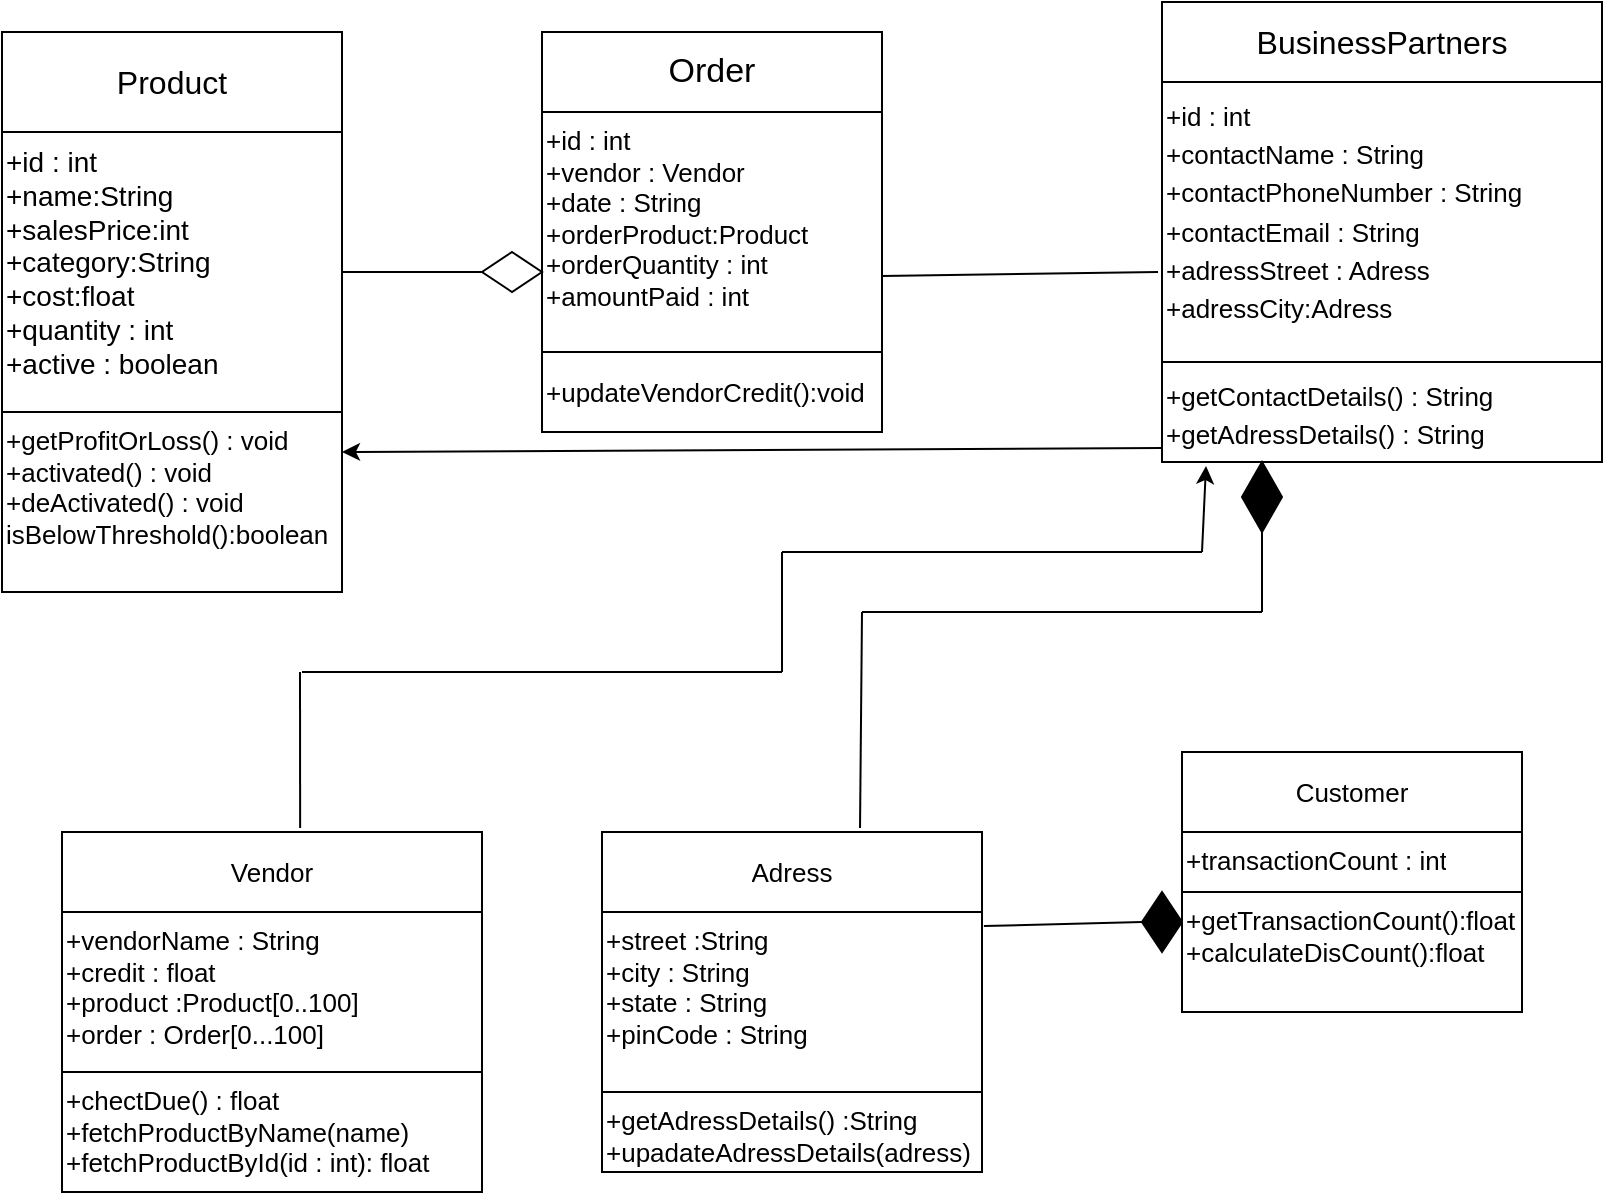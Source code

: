 <mxfile version="16.5.1" type="device"><diagram id="3TON-mJ8jNwG5ZLXVewS" name="Page-1"><mxGraphModel dx="868" dy="553" grid="1" gridSize="10" guides="1" tooltips="1" connect="1" arrows="1" fold="1" page="1" pageScale="1" pageWidth="850" pageHeight="1100" math="0" shadow="0"><root><mxCell id="0"/><mxCell id="1" parent="0"/><mxCell id="o2mToMO28aoxRmiDncfJ-9" value="" style="shape=table;startSize=0;container=1;collapsible=0;childLayout=tableLayout;fontSize=8;" vertex="1" parent="1"><mxGeometry x="10" y="80" width="170" height="280" as="geometry"/></mxCell><mxCell id="o2mToMO28aoxRmiDncfJ-10" value="" style="shape=tableRow;horizontal=0;startSize=0;swimlaneHead=0;swimlaneBody=0;top=0;left=0;bottom=0;right=0;collapsible=0;dropTarget=0;fillColor=none;points=[[0,0.5],[1,0.5]];portConstraint=eastwest;fontSize=8;" vertex="1" parent="o2mToMO28aoxRmiDncfJ-9"><mxGeometry width="170" height="50" as="geometry"/></mxCell><mxCell id="o2mToMO28aoxRmiDncfJ-11" value="&lt;h5&gt;&lt;font style=&quot;font-weight: normal ; font-size: 16px&quot;&gt;Product&lt;/font&gt;&lt;/h5&gt;" style="shape=partialRectangle;html=1;whiteSpace=wrap;connectable=0;overflow=hidden;fillColor=none;top=0;left=0;bottom=0;right=0;pointerEvents=1;fontSize=8;" vertex="1" parent="o2mToMO28aoxRmiDncfJ-10"><mxGeometry width="170" height="50" as="geometry"><mxRectangle width="170" height="50" as="alternateBounds"/></mxGeometry></mxCell><mxCell id="o2mToMO28aoxRmiDncfJ-12" value="" style="shape=tableRow;horizontal=0;startSize=0;swimlaneHead=0;swimlaneBody=0;top=0;left=0;bottom=0;right=0;collapsible=0;dropTarget=0;fillColor=none;points=[[0,0.5],[1,0.5]];portConstraint=eastwest;fontSize=8;" vertex="1" parent="o2mToMO28aoxRmiDncfJ-9"><mxGeometry y="50" width="170" height="140" as="geometry"/></mxCell><mxCell id="o2mToMO28aoxRmiDncfJ-13" value="&lt;font style=&quot;font-size: 14px&quot;&gt;+id : int&lt;br&gt;+name:String&lt;br&gt;+salesPrice:int&lt;br&gt;+category:String&lt;br&gt;+cost:float&lt;br&gt;+quantity : int&lt;br&gt;+active : boolean&lt;br&gt;&lt;/font&gt;" style="shape=partialRectangle;html=1;whiteSpace=wrap;connectable=0;overflow=hidden;fillColor=none;top=0;left=0;bottom=0;right=0;pointerEvents=1;fontSize=8;verticalAlign=top;align=left;" vertex="1" parent="o2mToMO28aoxRmiDncfJ-12"><mxGeometry width="170" height="140" as="geometry"><mxRectangle width="170" height="140" as="alternateBounds"/></mxGeometry></mxCell><mxCell id="o2mToMO28aoxRmiDncfJ-14" value="" style="shape=tableRow;horizontal=0;startSize=0;swimlaneHead=0;swimlaneBody=0;top=0;left=0;bottom=0;right=0;collapsible=0;dropTarget=0;fillColor=none;points=[[0,0.5],[1,0.5]];portConstraint=eastwest;fontSize=8;" vertex="1" parent="o2mToMO28aoxRmiDncfJ-9"><mxGeometry y="190" width="170" height="90" as="geometry"/></mxCell><mxCell id="o2mToMO28aoxRmiDncfJ-15" value="&lt;font style=&quot;font-size: 13px&quot;&gt;+getProfitOrLoss() : void&lt;br&gt;+activated() : void&lt;br&gt;+deActivated() : void&lt;br&gt;isBelowThreshold():boolean&lt;br&gt;&lt;/font&gt;" style="shape=partialRectangle;html=1;whiteSpace=wrap;connectable=0;overflow=hidden;fillColor=none;top=0;left=0;bottom=0;right=0;pointerEvents=1;fontSize=8;verticalAlign=top;align=left;" vertex="1" parent="o2mToMO28aoxRmiDncfJ-14"><mxGeometry width="170" height="90" as="geometry"><mxRectangle width="170" height="90" as="alternateBounds"/></mxGeometry></mxCell><mxCell id="o2mToMO28aoxRmiDncfJ-16" value="" style="shape=table;startSize=0;container=1;collapsible=0;childLayout=tableLayout;fontSize=13;" vertex="1" parent="1"><mxGeometry x="280" y="80" width="170" height="200" as="geometry"/></mxCell><mxCell id="o2mToMO28aoxRmiDncfJ-17" value="" style="shape=tableRow;horizontal=0;startSize=0;swimlaneHead=0;swimlaneBody=0;top=0;left=0;bottom=0;right=0;collapsible=0;dropTarget=0;fillColor=none;points=[[0,0.5],[1,0.5]];portConstraint=eastwest;fontSize=13;" vertex="1" parent="o2mToMO28aoxRmiDncfJ-16"><mxGeometry width="170" height="40" as="geometry"/></mxCell><mxCell id="o2mToMO28aoxRmiDncfJ-18" value="&lt;font style=&quot;font-size: 17px&quot;&gt;Order&lt;/font&gt;" style="shape=partialRectangle;html=1;whiteSpace=wrap;connectable=0;overflow=hidden;fillColor=none;top=0;left=0;bottom=0;right=0;pointerEvents=1;fontSize=13;" vertex="1" parent="o2mToMO28aoxRmiDncfJ-17"><mxGeometry width="170" height="40" as="geometry"><mxRectangle width="170" height="40" as="alternateBounds"/></mxGeometry></mxCell><mxCell id="o2mToMO28aoxRmiDncfJ-19" value="" style="shape=tableRow;horizontal=0;startSize=0;swimlaneHead=0;swimlaneBody=0;top=0;left=0;bottom=0;right=0;collapsible=0;dropTarget=0;fillColor=none;points=[[0,0.5],[1,0.5]];portConstraint=eastwest;fontSize=13;" vertex="1" parent="o2mToMO28aoxRmiDncfJ-16"><mxGeometry y="40" width="170" height="120" as="geometry"/></mxCell><mxCell id="o2mToMO28aoxRmiDncfJ-20" value="+id : int&lt;br&gt;+vendor : Vendor&lt;br&gt;+date : String&lt;br&gt;+orderProduct:Product&lt;br&gt;+orderQuantity : int&lt;br&gt;+amountPaid : int" style="shape=partialRectangle;html=1;whiteSpace=wrap;connectable=0;overflow=hidden;fillColor=none;top=0;left=0;bottom=0;right=0;pointerEvents=1;fontSize=13;verticalAlign=top;align=left;" vertex="1" parent="o2mToMO28aoxRmiDncfJ-19"><mxGeometry width="170" height="120" as="geometry"><mxRectangle width="170" height="120" as="alternateBounds"/></mxGeometry></mxCell><mxCell id="o2mToMO28aoxRmiDncfJ-21" value="" style="shape=tableRow;horizontal=0;startSize=0;swimlaneHead=0;swimlaneBody=0;top=0;left=0;bottom=0;right=0;collapsible=0;dropTarget=0;fillColor=none;points=[[0,0.5],[1,0.5]];portConstraint=eastwest;fontSize=13;" vertex="1" parent="o2mToMO28aoxRmiDncfJ-16"><mxGeometry y="160" width="170" height="40" as="geometry"/></mxCell><mxCell id="o2mToMO28aoxRmiDncfJ-22" value="+updateVendorCredit():void" style="shape=partialRectangle;html=1;whiteSpace=wrap;connectable=0;overflow=hidden;fillColor=none;top=0;left=0;bottom=0;right=0;pointerEvents=1;fontSize=13;align=left;" vertex="1" parent="o2mToMO28aoxRmiDncfJ-21"><mxGeometry width="170" height="40" as="geometry"><mxRectangle width="170" height="40" as="alternateBounds"/></mxGeometry></mxCell><mxCell id="o2mToMO28aoxRmiDncfJ-23" value="" style="shape=table;startSize=0;container=1;collapsible=0;childLayout=tableLayout;fontSize=16;" vertex="1" parent="1"><mxGeometry x="590" y="65" width="220" height="230" as="geometry"/></mxCell><mxCell id="o2mToMO28aoxRmiDncfJ-24" value="" style="shape=tableRow;horizontal=0;startSize=0;swimlaneHead=0;swimlaneBody=0;top=0;left=0;bottom=0;right=0;collapsible=0;dropTarget=0;fillColor=none;points=[[0,0.5],[1,0.5]];portConstraint=eastwest;fontSize=16;" vertex="1" parent="o2mToMO28aoxRmiDncfJ-23"><mxGeometry width="220" height="40" as="geometry"/></mxCell><mxCell id="o2mToMO28aoxRmiDncfJ-25" value="BusinessPartners" style="shape=partialRectangle;html=1;whiteSpace=wrap;connectable=0;overflow=hidden;fillColor=none;top=0;left=0;bottom=0;right=0;pointerEvents=1;fontSize=16;" vertex="1" parent="o2mToMO28aoxRmiDncfJ-24"><mxGeometry width="220" height="40" as="geometry"><mxRectangle width="220" height="40" as="alternateBounds"/></mxGeometry></mxCell><mxCell id="o2mToMO28aoxRmiDncfJ-26" value="" style="shape=tableRow;horizontal=0;startSize=0;swimlaneHead=0;swimlaneBody=0;top=0;left=0;bottom=0;right=0;collapsible=0;dropTarget=0;fillColor=none;points=[[0,0.5],[1,0.5]];portConstraint=eastwest;fontSize=16;" vertex="1" parent="o2mToMO28aoxRmiDncfJ-23"><mxGeometry y="40" width="220" height="140" as="geometry"/></mxCell><mxCell id="o2mToMO28aoxRmiDncfJ-27" value="&lt;font style=&quot;font-size: 13px&quot;&gt;+id : int&lt;br&gt;+contactName : String&lt;br&gt;+contactPhoneNumber : String&lt;br&gt;+contactEmail : String&lt;br&gt;+adressStreet : Adress&lt;br&gt;+adressCity:Adress&lt;br&gt;&lt;/font&gt;" style="shape=partialRectangle;html=1;whiteSpace=wrap;connectable=0;overflow=hidden;fillColor=none;top=0;left=0;bottom=0;right=0;pointerEvents=1;fontSize=16;align=left;verticalAlign=top;" vertex="1" parent="o2mToMO28aoxRmiDncfJ-26"><mxGeometry width="220" height="140" as="geometry"><mxRectangle width="220" height="140" as="alternateBounds"/></mxGeometry></mxCell><mxCell id="o2mToMO28aoxRmiDncfJ-28" value="" style="shape=tableRow;horizontal=0;startSize=0;swimlaneHead=0;swimlaneBody=0;top=0;left=0;bottom=0;right=0;collapsible=0;dropTarget=0;fillColor=none;points=[[0,0.5],[1,0.5]];portConstraint=eastwest;fontSize=16;" vertex="1" parent="o2mToMO28aoxRmiDncfJ-23"><mxGeometry y="180" width="220" height="50" as="geometry"/></mxCell><mxCell id="o2mToMO28aoxRmiDncfJ-29" value="&lt;font style=&quot;font-size: 13px&quot;&gt;+getContactDetails() : String&lt;br&gt;+getAdressDetails() : String&lt;br&gt;&lt;/font&gt;" style="shape=partialRectangle;html=1;whiteSpace=wrap;connectable=0;overflow=hidden;fillColor=none;top=0;left=0;bottom=0;right=0;pointerEvents=1;fontSize=16;verticalAlign=top;align=left;" vertex="1" parent="o2mToMO28aoxRmiDncfJ-28"><mxGeometry width="220" height="50" as="geometry"><mxRectangle width="220" height="50" as="alternateBounds"/></mxGeometry></mxCell><mxCell id="o2mToMO28aoxRmiDncfJ-30" value="" style="shape=table;startSize=0;container=1;collapsible=0;childLayout=tableLayout;fontSize=13;" vertex="1" parent="1"><mxGeometry x="40" y="480" width="210" height="180" as="geometry"/></mxCell><mxCell id="o2mToMO28aoxRmiDncfJ-31" value="" style="shape=tableRow;horizontal=0;startSize=0;swimlaneHead=0;swimlaneBody=0;top=0;left=0;bottom=0;right=0;collapsible=0;dropTarget=0;fillColor=none;points=[[0,0.5],[1,0.5]];portConstraint=eastwest;fontSize=13;" vertex="1" parent="o2mToMO28aoxRmiDncfJ-30"><mxGeometry width="210" height="40" as="geometry"/></mxCell><mxCell id="o2mToMO28aoxRmiDncfJ-32" value="Vendor" style="shape=partialRectangle;html=1;whiteSpace=wrap;connectable=0;overflow=hidden;fillColor=none;top=0;left=0;bottom=0;right=0;pointerEvents=1;fontSize=13;" vertex="1" parent="o2mToMO28aoxRmiDncfJ-31"><mxGeometry width="210" height="40" as="geometry"><mxRectangle width="210" height="40" as="alternateBounds"/></mxGeometry></mxCell><mxCell id="o2mToMO28aoxRmiDncfJ-33" value="" style="shape=tableRow;horizontal=0;startSize=0;swimlaneHead=0;swimlaneBody=0;top=0;left=0;bottom=0;right=0;collapsible=0;dropTarget=0;fillColor=none;points=[[0,0.5],[1,0.5]];portConstraint=eastwest;fontSize=13;" vertex="1" parent="o2mToMO28aoxRmiDncfJ-30"><mxGeometry y="40" width="210" height="80" as="geometry"/></mxCell><mxCell id="o2mToMO28aoxRmiDncfJ-34" value="+vendorName : String&lt;br&gt;+credit : float&lt;br&gt;+product :Product[0..100]&lt;br&gt;+order : Order[0...100]" style="shape=partialRectangle;html=1;whiteSpace=wrap;connectable=0;overflow=hidden;fillColor=none;top=0;left=0;bottom=0;right=0;pointerEvents=1;fontSize=13;align=left;verticalAlign=top;" vertex="1" parent="o2mToMO28aoxRmiDncfJ-33"><mxGeometry width="210" height="80" as="geometry"><mxRectangle width="210" height="80" as="alternateBounds"/></mxGeometry></mxCell><mxCell id="o2mToMO28aoxRmiDncfJ-35" value="" style="shape=tableRow;horizontal=0;startSize=0;swimlaneHead=0;swimlaneBody=0;top=0;left=0;bottom=0;right=0;collapsible=0;dropTarget=0;fillColor=none;points=[[0,0.5],[1,0.5]];portConstraint=eastwest;fontSize=13;" vertex="1" parent="o2mToMO28aoxRmiDncfJ-30"><mxGeometry y="120" width="210" height="60" as="geometry"/></mxCell><mxCell id="o2mToMO28aoxRmiDncfJ-36" value="+chectDue() : float&lt;br&gt;+fetchProductByName(name)&lt;br&gt;+fetchProductById(id : int): float" style="shape=partialRectangle;html=1;whiteSpace=wrap;connectable=0;overflow=hidden;fillColor=none;top=0;left=0;bottom=0;right=0;pointerEvents=1;fontSize=13;align=left;verticalAlign=top;" vertex="1" parent="o2mToMO28aoxRmiDncfJ-35"><mxGeometry width="210" height="60" as="geometry"><mxRectangle width="210" height="60" as="alternateBounds"/></mxGeometry></mxCell><mxCell id="o2mToMO28aoxRmiDncfJ-37" value="" style="shape=table;startSize=0;container=1;collapsible=0;childLayout=tableLayout;fontSize=13;" vertex="1" parent="1"><mxGeometry x="310" y="480" width="190" height="170" as="geometry"/></mxCell><mxCell id="o2mToMO28aoxRmiDncfJ-38" value="" style="shape=tableRow;horizontal=0;startSize=0;swimlaneHead=0;swimlaneBody=0;top=0;left=0;bottom=0;right=0;collapsible=0;dropTarget=0;fillColor=none;points=[[0,0.5],[1,0.5]];portConstraint=eastwest;fontSize=13;" vertex="1" parent="o2mToMO28aoxRmiDncfJ-37"><mxGeometry width="190" height="40" as="geometry"/></mxCell><mxCell id="o2mToMO28aoxRmiDncfJ-39" value="Adress" style="shape=partialRectangle;html=1;whiteSpace=wrap;connectable=0;overflow=hidden;fillColor=none;top=0;left=0;bottom=0;right=0;pointerEvents=1;fontSize=13;" vertex="1" parent="o2mToMO28aoxRmiDncfJ-38"><mxGeometry width="190" height="40" as="geometry"><mxRectangle width="190" height="40" as="alternateBounds"/></mxGeometry></mxCell><mxCell id="o2mToMO28aoxRmiDncfJ-40" value="" style="shape=tableRow;horizontal=0;startSize=0;swimlaneHead=0;swimlaneBody=0;top=0;left=0;bottom=0;right=0;collapsible=0;dropTarget=0;fillColor=none;points=[[0,0.5],[1,0.5]];portConstraint=eastwest;fontSize=13;" vertex="1" parent="o2mToMO28aoxRmiDncfJ-37"><mxGeometry y="40" width="190" height="90" as="geometry"/></mxCell><mxCell id="o2mToMO28aoxRmiDncfJ-41" value="+street :String&lt;br&gt;+city : String&lt;br&gt;+state : String&lt;br&gt;+pinCode : String" style="shape=partialRectangle;html=1;whiteSpace=wrap;connectable=0;overflow=hidden;fillColor=none;top=0;left=0;bottom=0;right=0;pointerEvents=1;fontSize=13;verticalAlign=top;align=left;" vertex="1" parent="o2mToMO28aoxRmiDncfJ-40"><mxGeometry width="190" height="90" as="geometry"><mxRectangle width="190" height="90" as="alternateBounds"/></mxGeometry></mxCell><mxCell id="o2mToMO28aoxRmiDncfJ-42" value="" style="shape=tableRow;horizontal=0;startSize=0;swimlaneHead=0;swimlaneBody=0;top=0;left=0;bottom=0;right=0;collapsible=0;dropTarget=0;fillColor=none;points=[[0,0.5],[1,0.5]];portConstraint=eastwest;fontSize=13;align=left;verticalAlign=top;" vertex="1" parent="o2mToMO28aoxRmiDncfJ-37"><mxGeometry y="130" width="190" height="40" as="geometry"/></mxCell><mxCell id="o2mToMO28aoxRmiDncfJ-43" value="+getAdressDetails() :String&lt;br&gt;+upadateAdressDetails(adress)" style="shape=partialRectangle;html=1;whiteSpace=wrap;connectable=0;overflow=hidden;fillColor=none;top=0;left=0;bottom=0;right=0;pointerEvents=1;fontSize=13;align=left;verticalAlign=top;" vertex="1" parent="o2mToMO28aoxRmiDncfJ-42"><mxGeometry width="190" height="40" as="geometry"><mxRectangle width="190" height="40" as="alternateBounds"/></mxGeometry></mxCell><mxCell id="o2mToMO28aoxRmiDncfJ-44" value="" style="shape=table;startSize=0;container=1;collapsible=0;childLayout=tableLayout;fontSize=13;" vertex="1" parent="1"><mxGeometry x="600" y="440" width="170" height="130" as="geometry"/></mxCell><mxCell id="o2mToMO28aoxRmiDncfJ-45" value="" style="shape=tableRow;horizontal=0;startSize=0;swimlaneHead=0;swimlaneBody=0;top=0;left=0;bottom=0;right=0;collapsible=0;dropTarget=0;fillColor=none;points=[[0,0.5],[1,0.5]];portConstraint=eastwest;fontSize=13;" vertex="1" parent="o2mToMO28aoxRmiDncfJ-44"><mxGeometry width="170" height="40" as="geometry"/></mxCell><mxCell id="o2mToMO28aoxRmiDncfJ-46" value="Customer" style="shape=partialRectangle;html=1;whiteSpace=wrap;connectable=0;overflow=hidden;fillColor=none;top=0;left=0;bottom=0;right=0;pointerEvents=1;fontSize=13;" vertex="1" parent="o2mToMO28aoxRmiDncfJ-45"><mxGeometry width="170" height="40" as="geometry"><mxRectangle width="170" height="40" as="alternateBounds"/></mxGeometry></mxCell><mxCell id="o2mToMO28aoxRmiDncfJ-47" value="" style="shape=tableRow;horizontal=0;startSize=0;swimlaneHead=0;swimlaneBody=0;top=0;left=0;bottom=0;right=0;collapsible=0;dropTarget=0;fillColor=none;points=[[0,0.5],[1,0.5]];portConstraint=eastwest;fontSize=13;" vertex="1" parent="o2mToMO28aoxRmiDncfJ-44"><mxGeometry y="40" width="170" height="30" as="geometry"/></mxCell><mxCell id="o2mToMO28aoxRmiDncfJ-48" value="+transactionCount : int" style="shape=partialRectangle;html=1;whiteSpace=wrap;connectable=0;overflow=hidden;fillColor=none;top=0;left=0;bottom=0;right=0;pointerEvents=1;fontSize=13;align=left;verticalAlign=top;" vertex="1" parent="o2mToMO28aoxRmiDncfJ-47"><mxGeometry width="170" height="30" as="geometry"><mxRectangle width="170" height="30" as="alternateBounds"/></mxGeometry></mxCell><mxCell id="o2mToMO28aoxRmiDncfJ-49" value="" style="shape=tableRow;horizontal=0;startSize=0;swimlaneHead=0;swimlaneBody=0;top=0;left=0;bottom=0;right=0;collapsible=0;dropTarget=0;fillColor=none;points=[[0,0.5],[1,0.5]];portConstraint=eastwest;fontSize=13;" vertex="1" parent="o2mToMO28aoxRmiDncfJ-44"><mxGeometry y="70" width="170" height="60" as="geometry"/></mxCell><mxCell id="o2mToMO28aoxRmiDncfJ-50" value="+getTransactionCount():float&lt;br&gt;+calculateDisCount():float" style="shape=partialRectangle;html=1;whiteSpace=wrap;connectable=0;overflow=hidden;fillColor=none;top=0;left=0;bottom=0;right=0;pointerEvents=1;fontSize=13;align=left;verticalAlign=top;" vertex="1" parent="o2mToMO28aoxRmiDncfJ-49"><mxGeometry width="170" height="60" as="geometry"><mxRectangle width="170" height="60" as="alternateBounds"/></mxGeometry></mxCell><mxCell id="o2mToMO28aoxRmiDncfJ-53" value="" style="endArrow=none;html=1;rounded=0;fontSize=13;entryX=-0.009;entryY=0.679;entryDx=0;entryDy=0;entryPerimeter=0;exitX=1;exitY=0.683;exitDx=0;exitDy=0;exitPerimeter=0;" edge="1" parent="1" source="o2mToMO28aoxRmiDncfJ-19" target="o2mToMO28aoxRmiDncfJ-26"><mxGeometry width="50" height="50" relative="1" as="geometry"><mxPoint x="400" y="380" as="sourcePoint"/><mxPoint x="450" y="330" as="targetPoint"/></mxGeometry></mxCell><mxCell id="o2mToMO28aoxRmiDncfJ-54" value="" style="rhombus;whiteSpace=wrap;html=1;fontSize=13;" vertex="1" parent="1"><mxGeometry x="250" y="190" width="30" height="20" as="geometry"/></mxCell><mxCell id="o2mToMO28aoxRmiDncfJ-57" value="" style="endArrow=none;html=1;rounded=0;fontSize=13;exitX=1;exitY=0.5;exitDx=0;exitDy=0;" edge="1" parent="1" source="o2mToMO28aoxRmiDncfJ-12" target="o2mToMO28aoxRmiDncfJ-54"><mxGeometry width="50" height="50" relative="1" as="geometry"><mxPoint x="400" y="380" as="sourcePoint"/><mxPoint x="450" y="330" as="targetPoint"/></mxGeometry></mxCell><mxCell id="o2mToMO28aoxRmiDncfJ-59" value="" style="endArrow=classic;html=1;rounded=0;fontSize=13;exitX=0;exitY=0.86;exitDx=0;exitDy=0;exitPerimeter=0;entryX=1;entryY=0.222;entryDx=0;entryDy=0;entryPerimeter=0;" edge="1" parent="1" source="o2mToMO28aoxRmiDncfJ-28" target="o2mToMO28aoxRmiDncfJ-14"><mxGeometry width="50" height="50" relative="1" as="geometry"><mxPoint x="400" y="380" as="sourcePoint"/><mxPoint x="450" y="330" as="targetPoint"/></mxGeometry></mxCell><mxCell id="o2mToMO28aoxRmiDncfJ-61" value="" style="endArrow=none;html=1;rounded=0;fontSize=13;exitX=0.567;exitY=-0.05;exitDx=0;exitDy=0;exitPerimeter=0;" edge="1" parent="1" source="o2mToMO28aoxRmiDncfJ-31"><mxGeometry width="50" height="50" relative="1" as="geometry"><mxPoint x="400" y="380" as="sourcePoint"/><mxPoint x="159" y="400" as="targetPoint"/></mxGeometry></mxCell><mxCell id="o2mToMO28aoxRmiDncfJ-62" value="" style="endArrow=none;html=1;rounded=0;fontSize=13;" edge="1" parent="1"><mxGeometry width="50" height="50" relative="1" as="geometry"><mxPoint x="160" y="400" as="sourcePoint"/><mxPoint x="400" y="400" as="targetPoint"/></mxGeometry></mxCell><mxCell id="o2mToMO28aoxRmiDncfJ-63" value="" style="endArrow=none;html=1;rounded=0;fontSize=13;" edge="1" parent="1"><mxGeometry width="50" height="50" relative="1" as="geometry"><mxPoint x="400" y="400" as="sourcePoint"/><mxPoint x="400" y="340" as="targetPoint"/></mxGeometry></mxCell><mxCell id="o2mToMO28aoxRmiDncfJ-65" value="" style="endArrow=none;html=1;rounded=0;fontSize=13;" edge="1" parent="1"><mxGeometry width="50" height="50" relative="1" as="geometry"><mxPoint x="400" y="340" as="sourcePoint"/><mxPoint x="610" y="340" as="targetPoint"/></mxGeometry></mxCell><mxCell id="o2mToMO28aoxRmiDncfJ-66" value="" style="endArrow=classic;html=1;rounded=0;fontSize=13;entryX=0.1;entryY=1.04;entryDx=0;entryDy=0;entryPerimeter=0;" edge="1" parent="1" target="o2mToMO28aoxRmiDncfJ-28"><mxGeometry width="50" height="50" relative="1" as="geometry"><mxPoint x="610" y="340" as="sourcePoint"/><mxPoint x="450" y="330" as="targetPoint"/></mxGeometry></mxCell><mxCell id="o2mToMO28aoxRmiDncfJ-67" value="" style="rhombus;whiteSpace=wrap;html=1;fontSize=13;fontColor=#000000;fillColor=#000000;" vertex="1" parent="1"><mxGeometry x="630" y="295" width="20" height="35" as="geometry"/></mxCell><mxCell id="o2mToMO28aoxRmiDncfJ-69" value="" style="endArrow=none;html=1;rounded=0;fontSize=13;fontColor=#000000;" edge="1" parent="1"><mxGeometry width="50" height="50" relative="1" as="geometry"><mxPoint x="440" y="370" as="sourcePoint"/><mxPoint x="640" y="370" as="targetPoint"/></mxGeometry></mxCell><mxCell id="o2mToMO28aoxRmiDncfJ-71" value="" style="endArrow=none;html=1;rounded=0;fontSize=13;fontColor=#000000;exitX=0.679;exitY=-0.05;exitDx=0;exitDy=0;exitPerimeter=0;" edge="1" parent="1" source="o2mToMO28aoxRmiDncfJ-38"><mxGeometry width="50" height="50" relative="1" as="geometry"><mxPoint x="400" y="380" as="sourcePoint"/><mxPoint x="440" y="370" as="targetPoint"/></mxGeometry></mxCell><mxCell id="o2mToMO28aoxRmiDncfJ-72" value="" style="endArrow=none;html=1;rounded=0;fontSize=13;fontColor=#000000;entryX=0.5;entryY=1;entryDx=0;entryDy=0;" edge="1" parent="1" target="o2mToMO28aoxRmiDncfJ-67"><mxGeometry width="50" height="50" relative="1" as="geometry"><mxPoint x="640" y="370" as="sourcePoint"/><mxPoint x="450" y="330" as="targetPoint"/></mxGeometry></mxCell><mxCell id="o2mToMO28aoxRmiDncfJ-73" value="" style="rhombus;whiteSpace=wrap;html=1;fontSize=13;fontColor=#000000;fillColor=#000000;" vertex="1" parent="1"><mxGeometry x="580" y="510" width="20" height="30" as="geometry"/></mxCell><mxCell id="o2mToMO28aoxRmiDncfJ-74" value="" style="endArrow=none;html=1;rounded=0;fontSize=13;fontColor=#000000;exitX=1.005;exitY=0.078;exitDx=0;exitDy=0;exitPerimeter=0;entryX=0;entryY=0.5;entryDx=0;entryDy=0;" edge="1" parent="1" source="o2mToMO28aoxRmiDncfJ-40" target="o2mToMO28aoxRmiDncfJ-73"><mxGeometry width="50" height="50" relative="1" as="geometry"><mxPoint x="400" y="380" as="sourcePoint"/><mxPoint x="450" y="330" as="targetPoint"/></mxGeometry></mxCell></root></mxGraphModel></diagram></mxfile>